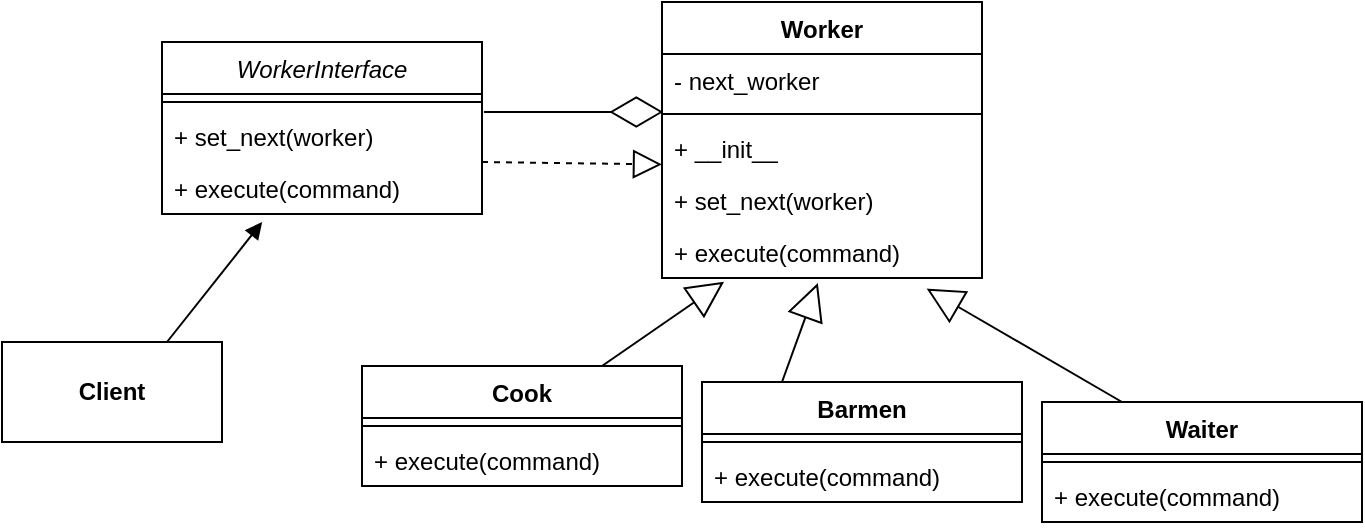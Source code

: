 <mxfile version="21.7.2" type="device">
  <diagram id="C5RBs43oDa-KdzZeNtuy" name="Page-1">
    <mxGraphModel dx="989" dy="545" grid="1" gridSize="10" guides="1" tooltips="1" connect="1" arrows="1" fold="1" page="1" pageScale="1" pageWidth="827" pageHeight="1169" math="0" shadow="0">
      <root>
        <mxCell id="WIyWlLk6GJQsqaUBKTNV-0" />
        <mxCell id="WIyWlLk6GJQsqaUBKTNV-1" parent="WIyWlLk6GJQsqaUBKTNV-0" />
        <mxCell id="5EbATbkb8Bp02E63fQbe-0" value="&lt;i style=&quot;font-weight: normal;&quot;&gt;WorkerInterface&lt;/i&gt;" style="swimlane;fontStyle=1;align=center;verticalAlign=top;childLayout=stackLayout;horizontal=1;startSize=26;horizontalStack=0;resizeParent=1;resizeParentMax=0;resizeLast=0;collapsible=1;marginBottom=0;whiteSpace=wrap;html=1;" vertex="1" parent="WIyWlLk6GJQsqaUBKTNV-1">
          <mxGeometry x="130" y="80" width="160" height="86" as="geometry" />
        </mxCell>
        <mxCell id="5EbATbkb8Bp02E63fQbe-2" value="" style="line;strokeWidth=1;fillColor=none;align=left;verticalAlign=middle;spacingTop=-1;spacingLeft=3;spacingRight=3;rotatable=0;labelPosition=right;points=[];portConstraint=eastwest;strokeColor=inherit;" vertex="1" parent="5EbATbkb8Bp02E63fQbe-0">
          <mxGeometry y="26" width="160" height="8" as="geometry" />
        </mxCell>
        <mxCell id="5EbATbkb8Bp02E63fQbe-3" value="+ set_next(worker)" style="text;strokeColor=none;fillColor=none;align=left;verticalAlign=top;spacingLeft=4;spacingRight=4;overflow=hidden;rotatable=0;points=[[0,0.5],[1,0.5]];portConstraint=eastwest;whiteSpace=wrap;html=1;" vertex="1" parent="5EbATbkb8Bp02E63fQbe-0">
          <mxGeometry y="34" width="160" height="26" as="geometry" />
        </mxCell>
        <mxCell id="5EbATbkb8Bp02E63fQbe-4" value="+ execute(command)" style="text;strokeColor=none;fillColor=none;align=left;verticalAlign=top;spacingLeft=4;spacingRight=4;overflow=hidden;rotatable=0;points=[[0,0.5],[1,0.5]];portConstraint=eastwest;whiteSpace=wrap;html=1;" vertex="1" parent="5EbATbkb8Bp02E63fQbe-0">
          <mxGeometry y="60" width="160" height="26" as="geometry" />
        </mxCell>
        <mxCell id="5EbATbkb8Bp02E63fQbe-6" value="Worker" style="swimlane;fontStyle=1;align=center;verticalAlign=top;childLayout=stackLayout;horizontal=1;startSize=26;horizontalStack=0;resizeParent=1;resizeParentMax=0;resizeLast=0;collapsible=1;marginBottom=0;whiteSpace=wrap;html=1;" vertex="1" parent="WIyWlLk6GJQsqaUBKTNV-1">
          <mxGeometry x="380" y="60" width="160" height="138" as="geometry" />
        </mxCell>
        <mxCell id="5EbATbkb8Bp02E63fQbe-11" value="- next_worker" style="text;strokeColor=none;fillColor=none;align=left;verticalAlign=top;spacingLeft=4;spacingRight=4;overflow=hidden;rotatable=0;points=[[0,0.5],[1,0.5]];portConstraint=eastwest;whiteSpace=wrap;html=1;" vertex="1" parent="5EbATbkb8Bp02E63fQbe-6">
          <mxGeometry y="26" width="160" height="26" as="geometry" />
        </mxCell>
        <mxCell id="5EbATbkb8Bp02E63fQbe-7" value="" style="line;strokeWidth=1;fillColor=none;align=left;verticalAlign=middle;spacingTop=-1;spacingLeft=3;spacingRight=3;rotatable=0;labelPosition=right;points=[];portConstraint=eastwest;strokeColor=inherit;" vertex="1" parent="5EbATbkb8Bp02E63fQbe-6">
          <mxGeometry y="52" width="160" height="8" as="geometry" />
        </mxCell>
        <mxCell id="5EbATbkb8Bp02E63fQbe-10" value="+ __init__" style="text;strokeColor=none;fillColor=none;align=left;verticalAlign=top;spacingLeft=4;spacingRight=4;overflow=hidden;rotatable=0;points=[[0,0.5],[1,0.5]];portConstraint=eastwest;whiteSpace=wrap;html=1;" vertex="1" parent="5EbATbkb8Bp02E63fQbe-6">
          <mxGeometry y="60" width="160" height="26" as="geometry" />
        </mxCell>
        <mxCell id="5EbATbkb8Bp02E63fQbe-8" value="+ set_next(worker)" style="text;strokeColor=none;fillColor=none;align=left;verticalAlign=top;spacingLeft=4;spacingRight=4;overflow=hidden;rotatable=0;points=[[0,0.5],[1,0.5]];portConstraint=eastwest;whiteSpace=wrap;html=1;" vertex="1" parent="5EbATbkb8Bp02E63fQbe-6">
          <mxGeometry y="86" width="160" height="26" as="geometry" />
        </mxCell>
        <mxCell id="5EbATbkb8Bp02E63fQbe-9" value="+ execute(command)" style="text;strokeColor=none;fillColor=none;align=left;verticalAlign=top;spacingLeft=4;spacingRight=4;overflow=hidden;rotatable=0;points=[[0,0.5],[1,0.5]];portConstraint=eastwest;whiteSpace=wrap;html=1;" vertex="1" parent="5EbATbkb8Bp02E63fQbe-6">
          <mxGeometry y="112" width="160" height="26" as="geometry" />
        </mxCell>
        <mxCell id="5EbATbkb8Bp02E63fQbe-12" value="Waiter" style="swimlane;fontStyle=1;align=center;verticalAlign=top;childLayout=stackLayout;horizontal=1;startSize=26;horizontalStack=0;resizeParent=1;resizeParentMax=0;resizeLast=0;collapsible=1;marginBottom=0;whiteSpace=wrap;html=1;" vertex="1" parent="WIyWlLk6GJQsqaUBKTNV-1">
          <mxGeometry x="570" y="260" width="160" height="60" as="geometry" />
        </mxCell>
        <mxCell id="5EbATbkb8Bp02E63fQbe-14" value="" style="line;strokeWidth=1;fillColor=none;align=left;verticalAlign=middle;spacingTop=-1;spacingLeft=3;spacingRight=3;rotatable=0;labelPosition=right;points=[];portConstraint=eastwest;strokeColor=inherit;" vertex="1" parent="5EbATbkb8Bp02E63fQbe-12">
          <mxGeometry y="26" width="160" height="8" as="geometry" />
        </mxCell>
        <mxCell id="5EbATbkb8Bp02E63fQbe-17" value="+ execute(command)" style="text;strokeColor=none;fillColor=none;align=left;verticalAlign=top;spacingLeft=4;spacingRight=4;overflow=hidden;rotatable=0;points=[[0,0.5],[1,0.5]];portConstraint=eastwest;whiteSpace=wrap;html=1;" vertex="1" parent="5EbATbkb8Bp02E63fQbe-12">
          <mxGeometry y="34" width="160" height="26" as="geometry" />
        </mxCell>
        <mxCell id="5EbATbkb8Bp02E63fQbe-18" value="Barmen" style="swimlane;fontStyle=1;align=center;verticalAlign=top;childLayout=stackLayout;horizontal=1;startSize=26;horizontalStack=0;resizeParent=1;resizeParentMax=0;resizeLast=0;collapsible=1;marginBottom=0;whiteSpace=wrap;html=1;" vertex="1" parent="WIyWlLk6GJQsqaUBKTNV-1">
          <mxGeometry x="400" y="250" width="160" height="60" as="geometry" />
        </mxCell>
        <mxCell id="5EbATbkb8Bp02E63fQbe-19" value="" style="line;strokeWidth=1;fillColor=none;align=left;verticalAlign=middle;spacingTop=-1;spacingLeft=3;spacingRight=3;rotatable=0;labelPosition=right;points=[];portConstraint=eastwest;strokeColor=inherit;" vertex="1" parent="5EbATbkb8Bp02E63fQbe-18">
          <mxGeometry y="26" width="160" height="8" as="geometry" />
        </mxCell>
        <mxCell id="5EbATbkb8Bp02E63fQbe-20" value="+ execute(command)" style="text;strokeColor=none;fillColor=none;align=left;verticalAlign=top;spacingLeft=4;spacingRight=4;overflow=hidden;rotatable=0;points=[[0,0.5],[1,0.5]];portConstraint=eastwest;whiteSpace=wrap;html=1;" vertex="1" parent="5EbATbkb8Bp02E63fQbe-18">
          <mxGeometry y="34" width="160" height="26" as="geometry" />
        </mxCell>
        <mxCell id="5EbATbkb8Bp02E63fQbe-21" value="Cook" style="swimlane;fontStyle=1;align=center;verticalAlign=top;childLayout=stackLayout;horizontal=1;startSize=26;horizontalStack=0;resizeParent=1;resizeParentMax=0;resizeLast=0;collapsible=1;marginBottom=0;whiteSpace=wrap;html=1;" vertex="1" parent="WIyWlLk6GJQsqaUBKTNV-1">
          <mxGeometry x="230" y="242" width="160" height="60" as="geometry" />
        </mxCell>
        <mxCell id="5EbATbkb8Bp02E63fQbe-22" value="" style="line;strokeWidth=1;fillColor=none;align=left;verticalAlign=middle;spacingTop=-1;spacingLeft=3;spacingRight=3;rotatable=0;labelPosition=right;points=[];portConstraint=eastwest;strokeColor=inherit;" vertex="1" parent="5EbATbkb8Bp02E63fQbe-21">
          <mxGeometry y="26" width="160" height="8" as="geometry" />
        </mxCell>
        <mxCell id="5EbATbkb8Bp02E63fQbe-23" value="+ execute(command)" style="text;strokeColor=none;fillColor=none;align=left;verticalAlign=top;spacingLeft=4;spacingRight=4;overflow=hidden;rotatable=0;points=[[0,0.5],[1,0.5]];portConstraint=eastwest;whiteSpace=wrap;html=1;" vertex="1" parent="5EbATbkb8Bp02E63fQbe-21">
          <mxGeometry y="34" width="160" height="26" as="geometry" />
        </mxCell>
        <mxCell id="5EbATbkb8Bp02E63fQbe-24" value="&lt;b&gt;Client&lt;/b&gt;" style="html=1;whiteSpace=wrap;" vertex="1" parent="WIyWlLk6GJQsqaUBKTNV-1">
          <mxGeometry x="50" y="230" width="110" height="50" as="geometry" />
        </mxCell>
        <mxCell id="5EbATbkb8Bp02E63fQbe-25" value="" style="endArrow=block;endSize=16;endFill=0;html=1;rounded=0;exitX=0.25;exitY=0;exitDx=0;exitDy=0;entryX=0.827;entryY=1.203;entryDx=0;entryDy=0;entryPerimeter=0;" edge="1" parent="WIyWlLk6GJQsqaUBKTNV-1" source="5EbATbkb8Bp02E63fQbe-12" target="5EbATbkb8Bp02E63fQbe-9">
          <mxGeometry width="160" relative="1" as="geometry">
            <mxPoint x="590" y="150" as="sourcePoint" />
            <mxPoint x="750" y="150" as="targetPoint" />
          </mxGeometry>
        </mxCell>
        <mxCell id="5EbATbkb8Bp02E63fQbe-26" value="" style="endArrow=block;endSize=16;endFill=0;html=1;rounded=0;exitX=0.25;exitY=0;exitDx=0;exitDy=0;entryX=0.487;entryY=1.097;entryDx=0;entryDy=0;entryPerimeter=0;" edge="1" parent="WIyWlLk6GJQsqaUBKTNV-1" source="5EbATbkb8Bp02E63fQbe-18" target="5EbATbkb8Bp02E63fQbe-9">
          <mxGeometry width="160" relative="1" as="geometry">
            <mxPoint x="610" y="280" as="sourcePoint" />
            <mxPoint x="500" y="219" as="targetPoint" />
          </mxGeometry>
        </mxCell>
        <mxCell id="5EbATbkb8Bp02E63fQbe-27" value="" style="endArrow=block;endSize=16;endFill=0;html=1;rounded=0;exitX=0.75;exitY=0;exitDx=0;exitDy=0;entryX=0.194;entryY=1.07;entryDx=0;entryDy=0;entryPerimeter=0;" edge="1" parent="WIyWlLk6GJQsqaUBKTNV-1" source="5EbATbkb8Bp02E63fQbe-21" target="5EbATbkb8Bp02E63fQbe-9">
          <mxGeometry width="160" relative="1" as="geometry">
            <mxPoint x="524" y="303" as="sourcePoint" />
            <mxPoint x="414" y="242" as="targetPoint" />
          </mxGeometry>
        </mxCell>
        <mxCell id="5EbATbkb8Bp02E63fQbe-28" value="" style="endArrow=block;dashed=1;endFill=0;endSize=12;html=1;rounded=0;entryX=0;entryY=0.816;entryDx=0;entryDy=0;entryPerimeter=0;" edge="1" parent="WIyWlLk6GJQsqaUBKTNV-1" target="5EbATbkb8Bp02E63fQbe-10">
          <mxGeometry width="160" relative="1" as="geometry">
            <mxPoint x="290" y="140" as="sourcePoint" />
            <mxPoint x="450" y="140" as="targetPoint" />
          </mxGeometry>
        </mxCell>
        <mxCell id="5EbATbkb8Bp02E63fQbe-29" value="" style="endArrow=diamondThin;endFill=0;endSize=24;html=1;rounded=0;entryX=0.004;entryY=0.375;entryDx=0;entryDy=0;entryPerimeter=0;exitX=1.006;exitY=0.038;exitDx=0;exitDy=0;exitPerimeter=0;" edge="1" parent="WIyWlLk6GJQsqaUBKTNV-1" source="5EbATbkb8Bp02E63fQbe-3" target="5EbATbkb8Bp02E63fQbe-7">
          <mxGeometry width="160" relative="1" as="geometry">
            <mxPoint x="210" y="109.66" as="sourcePoint" />
            <mxPoint x="370" y="109.66" as="targetPoint" />
          </mxGeometry>
        </mxCell>
        <mxCell id="5EbATbkb8Bp02E63fQbe-30" value="" style="html=1;verticalAlign=bottom;endArrow=block;curved=0;rounded=0;entryX=0.313;entryY=1.154;entryDx=0;entryDy=0;entryPerimeter=0;exitX=0.75;exitY=0;exitDx=0;exitDy=0;" edge="1" parent="WIyWlLk6GJQsqaUBKTNV-1" source="5EbATbkb8Bp02E63fQbe-24" target="5EbATbkb8Bp02E63fQbe-4">
          <mxGeometry width="80" relative="1" as="geometry">
            <mxPoint x="120" y="200" as="sourcePoint" />
            <mxPoint x="200" y="200" as="targetPoint" />
          </mxGeometry>
        </mxCell>
      </root>
    </mxGraphModel>
  </diagram>
</mxfile>
